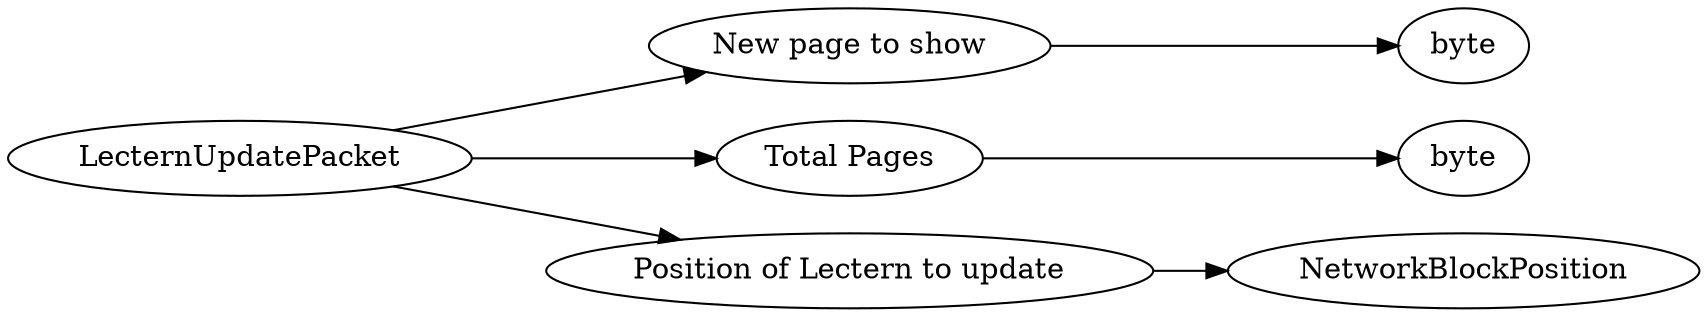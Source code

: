 digraph "LecternUpdatePacket" {
rankdir = LR
0
0 -> 1
1 -> 2
0 -> 3
3 -> 4
0 -> 5
5 -> 6

0 [label="LecternUpdatePacket",comment="name: \"LecternUpdatePacket\", typeName: \"\", id: 0, branchId: 125, recurseId: -1, attributes: 0, notes: \"\""];
1 [label="New page to show",comment="name: \"New page to show\", typeName: \"\", id: 1, branchId: 0, recurseId: -1, attributes: 0, notes: \"\""];
2 [label="byte",comment="name: \"byte\", typeName: \"\", id: 2, branchId: 0, recurseId: -1, attributes: 512, notes: \"\""];
3 [label="Total Pages",comment="name: \"Total Pages\", typeName: \"\", id: 3, branchId: 0, recurseId: -1, attributes: 0, notes: \"\""];
4 [label="byte",comment="name: \"byte\", typeName: \"\", id: 4, branchId: 0, recurseId: -1, attributes: 512, notes: \"\""];
5 [label="Position of Lectern to update",comment="name: \"Position of Lectern to update\", typeName: \"NetworkBlockPosition\", id: 5, branchId: 0, recurseId: -1, attributes: 256, notes: \"\""];
6 [label="NetworkBlockPosition",comment="name: \"NetworkBlockPosition\", typeName: \"\", id: 6, branchId: 0, recurseId: -1, attributes: 512, notes: \"\""];
{ rank = max;2;4;6}

}
